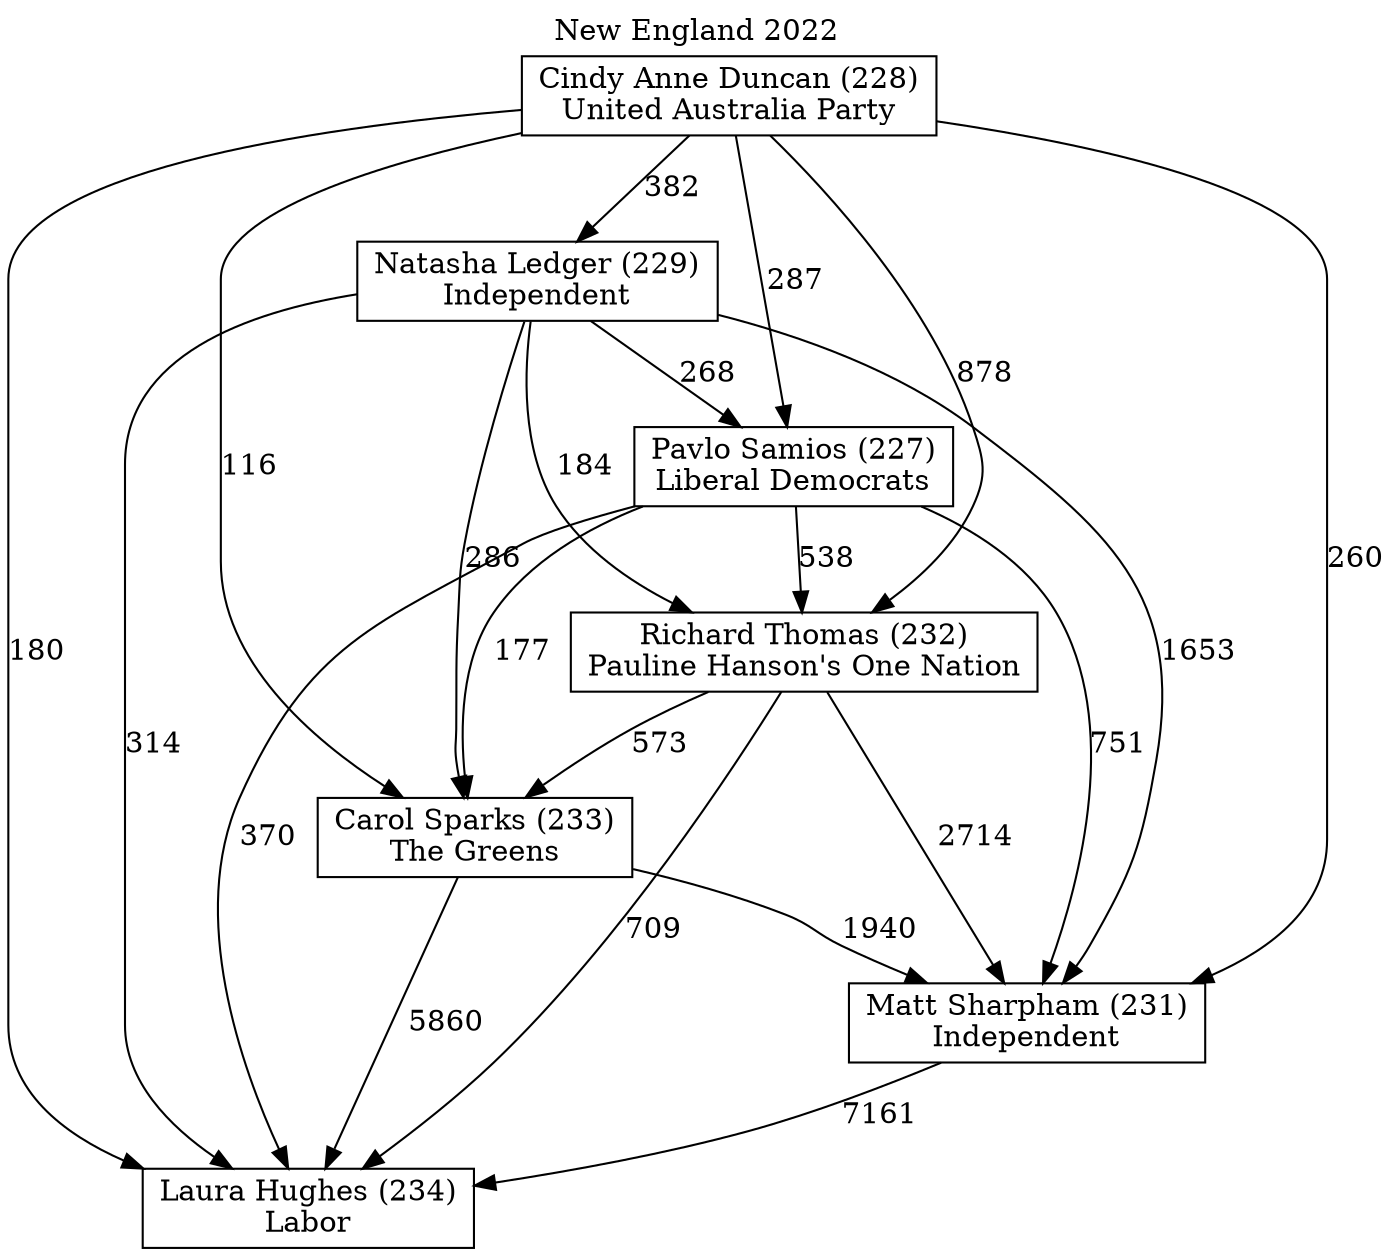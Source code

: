 // House preference flow
digraph "Laura Hughes (234)_New England_2022" {
	graph [label="New England 2022" labelloc=t mclimit=10]
	node [shape=box]
	"Carol Sparks (233)" [label="Carol Sparks (233)
The Greens"]
	"Cindy Anne Duncan (228)" [label="Cindy Anne Duncan (228)
United Australia Party"]
	"Laura Hughes (234)" [label="Laura Hughes (234)
Labor"]
	"Matt Sharpham (231)" [label="Matt Sharpham (231)
Independent"]
	"Natasha Ledger (229)" [label="Natasha Ledger (229)
Independent"]
	"Pavlo Samios (227)" [label="Pavlo Samios (227)
Liberal Democrats"]
	"Richard Thomas (232)" [label="Richard Thomas (232)
Pauline Hanson's One Nation"]
	"Carol Sparks (233)" -> "Laura Hughes (234)" [label=5860]
	"Carol Sparks (233)" -> "Matt Sharpham (231)" [label=1940]
	"Cindy Anne Duncan (228)" -> "Carol Sparks (233)" [label=116]
	"Cindy Anne Duncan (228)" -> "Laura Hughes (234)" [label=180]
	"Cindy Anne Duncan (228)" -> "Matt Sharpham (231)" [label=260]
	"Cindy Anne Duncan (228)" -> "Natasha Ledger (229)" [label=382]
	"Cindy Anne Duncan (228)" -> "Pavlo Samios (227)" [label=287]
	"Cindy Anne Duncan (228)" -> "Richard Thomas (232)" [label=878]
	"Matt Sharpham (231)" -> "Laura Hughes (234)" [label=7161]
	"Natasha Ledger (229)" -> "Carol Sparks (233)" [label=286]
	"Natasha Ledger (229)" -> "Laura Hughes (234)" [label=314]
	"Natasha Ledger (229)" -> "Matt Sharpham (231)" [label=1653]
	"Natasha Ledger (229)" -> "Pavlo Samios (227)" [label=268]
	"Natasha Ledger (229)" -> "Richard Thomas (232)" [label=184]
	"Pavlo Samios (227)" -> "Carol Sparks (233)" [label=177]
	"Pavlo Samios (227)" -> "Laura Hughes (234)" [label=370]
	"Pavlo Samios (227)" -> "Matt Sharpham (231)" [label=751]
	"Pavlo Samios (227)" -> "Richard Thomas (232)" [label=538]
	"Richard Thomas (232)" -> "Carol Sparks (233)" [label=573]
	"Richard Thomas (232)" -> "Laura Hughes (234)" [label=709]
	"Richard Thomas (232)" -> "Matt Sharpham (231)" [label=2714]
}
